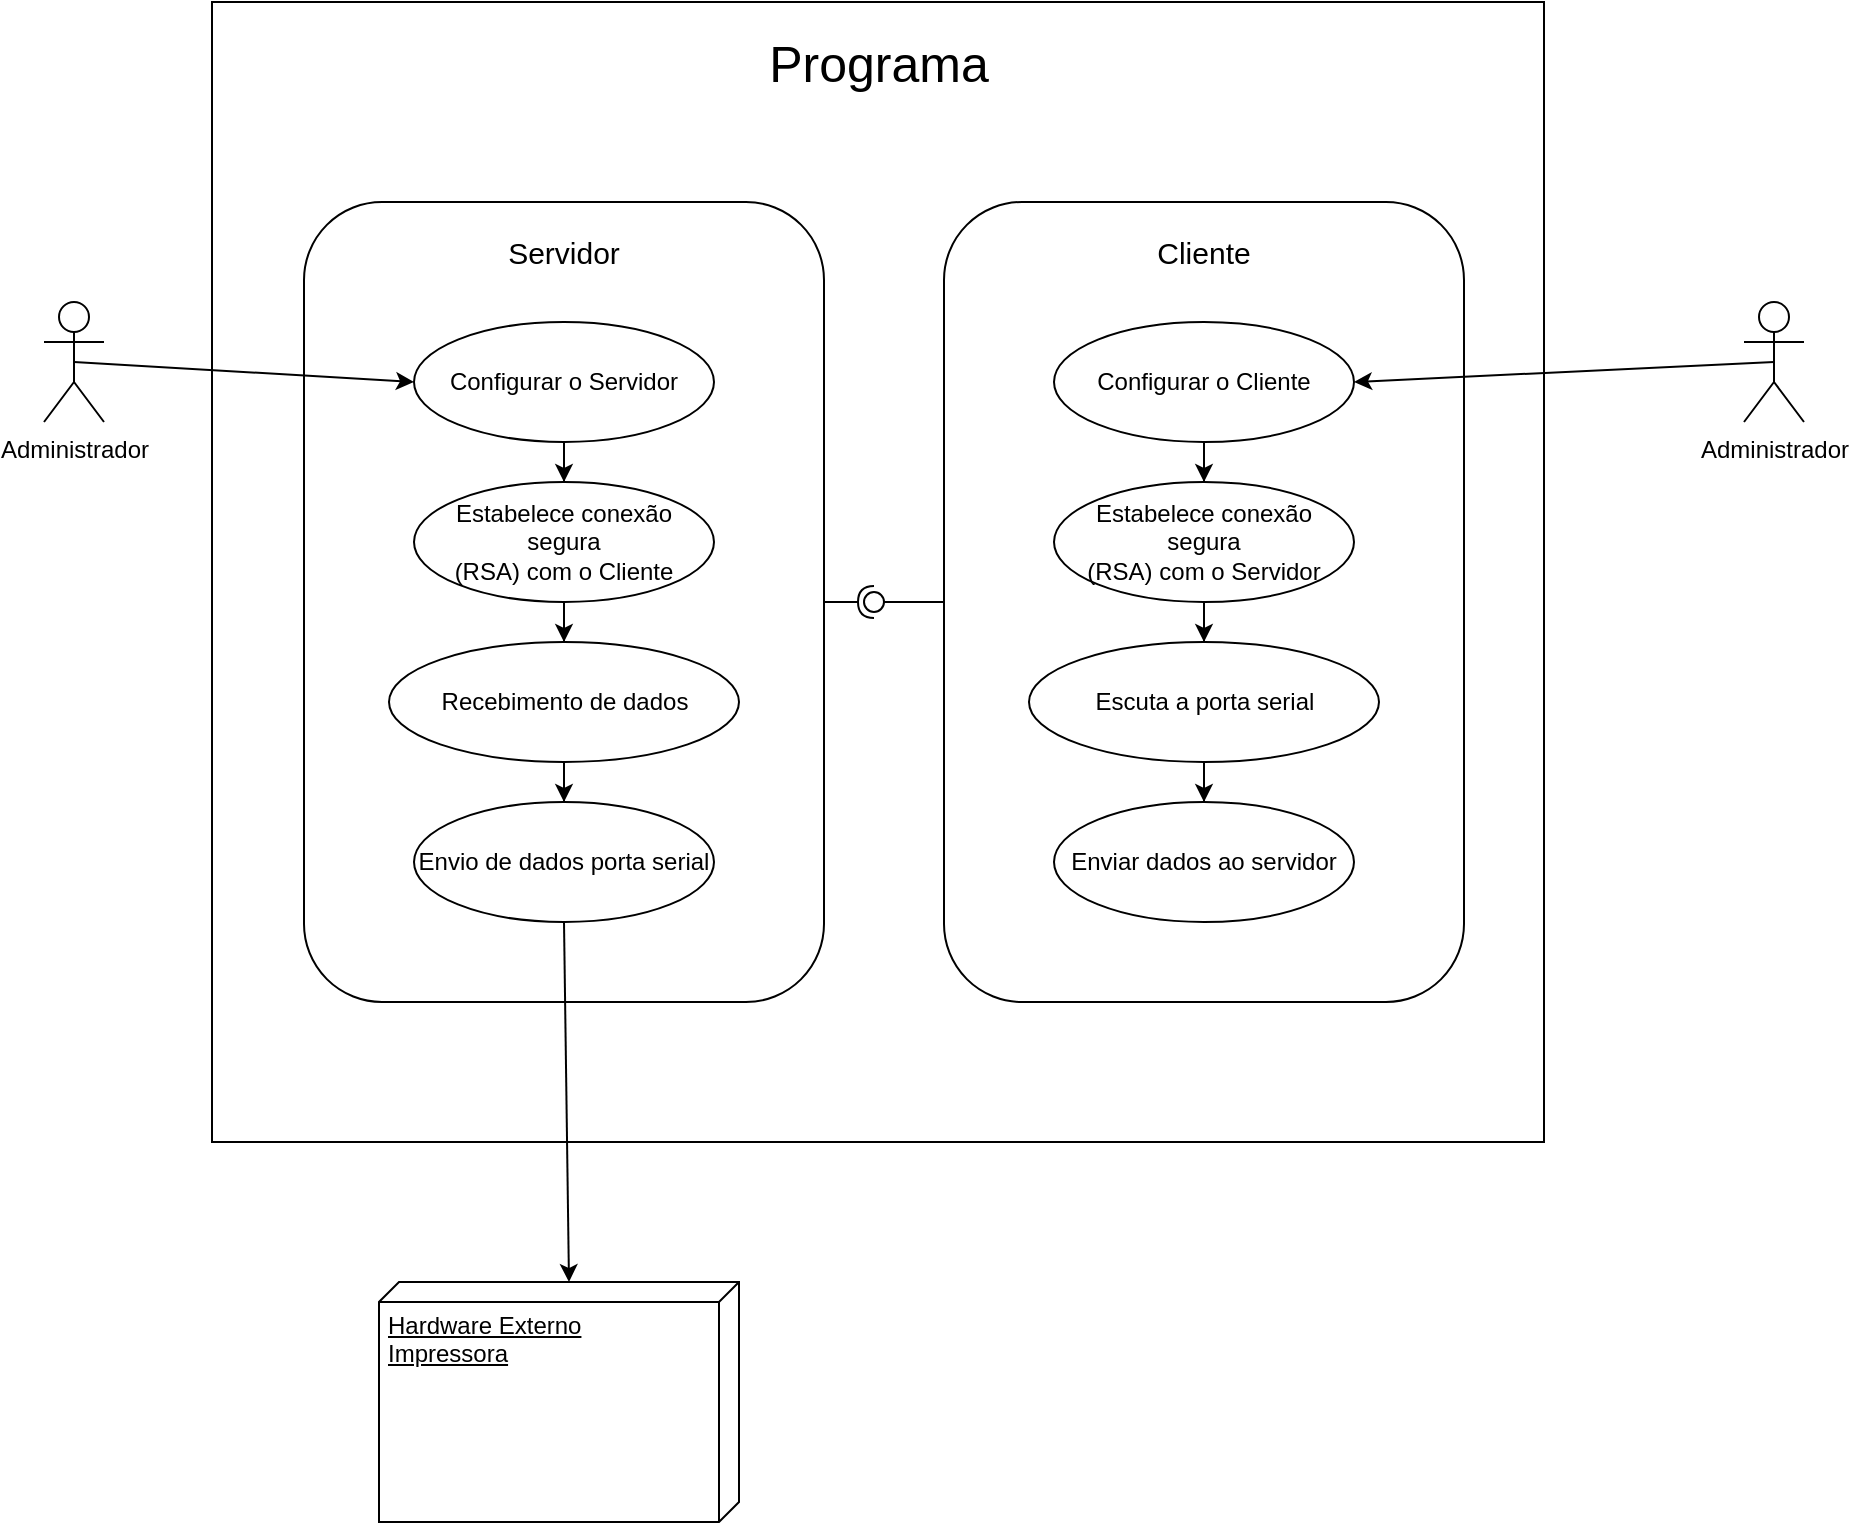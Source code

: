 <mxfile version="26.2.13">
  <diagram name="Página-1" id="5tl5lUIXddi7ZRPMdtCS">
    <mxGraphModel dx="1671" dy="925" grid="1" gridSize="10" guides="1" tooltips="1" connect="1" arrows="1" fold="1" page="1" pageScale="1" pageWidth="827" pageHeight="1169" math="0" shadow="0">
      <root>
        <mxCell id="0" />
        <mxCell id="1" parent="0" />
        <mxCell id="U0Hp-pH1qIizd4nqvluJ-61" value="" style="rounded=0;whiteSpace=wrap;html=1;" parent="1" vertex="1">
          <mxGeometry x="124" y="170" width="666" height="570" as="geometry" />
        </mxCell>
        <mxCell id="U0Hp-pH1qIizd4nqvluJ-62" value="Programa" style="text;html=1;align=center;verticalAlign=middle;resizable=0;points=[];autosize=1;strokeColor=none;fillColor=none;fontSize=25;" parent="1" vertex="1">
          <mxGeometry x="392" y="180" width="130" height="40" as="geometry" />
        </mxCell>
        <mxCell id="U0Hp-pH1qIizd4nqvluJ-64" value="" style="rounded=1;whiteSpace=wrap;html=1;" parent="1" vertex="1">
          <mxGeometry x="170" y="270" width="260" height="400" as="geometry" />
        </mxCell>
        <mxCell id="U0Hp-pH1qIizd4nqvluJ-65" value="Servidor" style="text;html=1;align=center;verticalAlign=middle;whiteSpace=wrap;rounded=0;fontSize=15;" parent="1" vertex="1">
          <mxGeometry x="270" y="280" width="60" height="30" as="geometry" />
        </mxCell>
        <mxCell id="U0Hp-pH1qIizd4nqvluJ-66" value="" style="rounded=1;whiteSpace=wrap;html=1;" parent="1" vertex="1">
          <mxGeometry x="490" y="270" width="260" height="400" as="geometry" />
        </mxCell>
        <mxCell id="U0Hp-pH1qIizd4nqvluJ-67" value="Cliente" style="text;html=1;align=center;verticalAlign=middle;whiteSpace=wrap;rounded=0;fontSize=15;" parent="1" vertex="1">
          <mxGeometry x="590" y="280" width="60" height="30" as="geometry" />
        </mxCell>
        <mxCell id="U0Hp-pH1qIizd4nqvluJ-72" style="rounded=0;orthogonalLoop=1;jettySize=auto;html=1;exitX=0.5;exitY=0.5;exitDx=0;exitDy=0;exitPerimeter=0;entryX=0;entryY=0.5;entryDx=0;entryDy=0;" parent="1" source="U0Hp-pH1qIizd4nqvluJ-68" target="U0Hp-pH1qIizd4nqvluJ-70" edge="1">
          <mxGeometry relative="1" as="geometry" />
        </mxCell>
        <mxCell id="U0Hp-pH1qIizd4nqvluJ-68" value="Administrador" style="shape=umlActor;verticalLabelPosition=bottom;verticalAlign=top;html=1;outlineConnect=0;" parent="1" vertex="1">
          <mxGeometry x="40" y="320" width="30" height="60" as="geometry" />
        </mxCell>
        <mxCell id="U0Hp-pH1qIizd4nqvluJ-73" style="edgeStyle=orthogonalEdgeStyle;rounded=0;orthogonalLoop=1;jettySize=auto;html=1;exitX=0.5;exitY=1;exitDx=0;exitDy=0;" parent="1" source="U0Hp-pH1qIizd4nqvluJ-70" target="U0Hp-pH1qIizd4nqvluJ-71" edge="1">
          <mxGeometry relative="1" as="geometry" />
        </mxCell>
        <mxCell id="U0Hp-pH1qIizd4nqvluJ-70" value="&lt;div&gt;Configurar o Servidor&lt;/div&gt;" style="ellipse;whiteSpace=wrap;html=1;" parent="1" vertex="1">
          <mxGeometry x="225" y="330" width="150" height="60" as="geometry" />
        </mxCell>
        <mxCell id="U0Hp-pH1qIizd4nqvluJ-75" value="" style="edgeStyle=orthogonalEdgeStyle;rounded=0;orthogonalLoop=1;jettySize=auto;html=1;" parent="1" source="U0Hp-pH1qIizd4nqvluJ-71" target="U0Hp-pH1qIizd4nqvluJ-74" edge="1">
          <mxGeometry relative="1" as="geometry" />
        </mxCell>
        <mxCell id="U0Hp-pH1qIizd4nqvluJ-71" value="&lt;div&gt;Estabelece conexão segura&lt;/div&gt;&lt;div&gt;(RSA) com o Cliente&lt;/div&gt;" style="ellipse;whiteSpace=wrap;html=1;" parent="1" vertex="1">
          <mxGeometry x="225" y="410" width="150" height="60" as="geometry" />
        </mxCell>
        <mxCell id="U0Hp-pH1qIizd4nqvluJ-77" value="" style="edgeStyle=orthogonalEdgeStyle;rounded=0;orthogonalLoop=1;jettySize=auto;html=1;" parent="1" source="U0Hp-pH1qIizd4nqvluJ-74" target="U0Hp-pH1qIizd4nqvluJ-76" edge="1">
          <mxGeometry relative="1" as="geometry" />
        </mxCell>
        <mxCell id="U0Hp-pH1qIizd4nqvluJ-74" value="Recebimento de dados" style="ellipse;whiteSpace=wrap;html=1;" parent="1" vertex="1">
          <mxGeometry x="212.5" y="490" width="175" height="60" as="geometry" />
        </mxCell>
        <mxCell id="U0Hp-pH1qIizd4nqvluJ-76" value="Envio de dados porta serial" style="ellipse;whiteSpace=wrap;html=1;" parent="1" vertex="1">
          <mxGeometry x="225" y="570" width="150" height="60" as="geometry" />
        </mxCell>
        <mxCell id="tTjTtHQu4x3UStfjjnVe-3" style="edgeStyle=orthogonalEdgeStyle;rounded=0;orthogonalLoop=1;jettySize=auto;html=1;exitX=0.5;exitY=1;exitDx=0;exitDy=0;" edge="1" parent="1" source="tTjTtHQu4x3UStfjjnVe-4" target="tTjTtHQu4x3UStfjjnVe-6">
          <mxGeometry relative="1" as="geometry" />
        </mxCell>
        <mxCell id="tTjTtHQu4x3UStfjjnVe-4" value="&lt;div&gt;Configurar o Cliente&lt;/div&gt;" style="ellipse;whiteSpace=wrap;html=1;" vertex="1" parent="1">
          <mxGeometry x="545" y="330" width="150" height="60" as="geometry" />
        </mxCell>
        <mxCell id="tTjTtHQu4x3UStfjjnVe-5" value="" style="edgeStyle=orthogonalEdgeStyle;rounded=0;orthogonalLoop=1;jettySize=auto;html=1;" edge="1" parent="1" source="tTjTtHQu4x3UStfjjnVe-6" target="tTjTtHQu4x3UStfjjnVe-8">
          <mxGeometry relative="1" as="geometry" />
        </mxCell>
        <mxCell id="tTjTtHQu4x3UStfjjnVe-6" value="&lt;div&gt;Estabelece conexão segura&lt;/div&gt;&lt;div&gt;(RSA) com o Servidor&lt;/div&gt;" style="ellipse;whiteSpace=wrap;html=1;" vertex="1" parent="1">
          <mxGeometry x="545" y="410" width="150" height="60" as="geometry" />
        </mxCell>
        <mxCell id="tTjTtHQu4x3UStfjjnVe-7" value="" style="edgeStyle=orthogonalEdgeStyle;rounded=0;orthogonalLoop=1;jettySize=auto;html=1;" edge="1" parent="1" source="tTjTtHQu4x3UStfjjnVe-8" target="tTjTtHQu4x3UStfjjnVe-10">
          <mxGeometry relative="1" as="geometry" />
        </mxCell>
        <mxCell id="tTjTtHQu4x3UStfjjnVe-8" value="Escuta a porta serial" style="ellipse;whiteSpace=wrap;html=1;" vertex="1" parent="1">
          <mxGeometry x="532.5" y="490" width="175" height="60" as="geometry" />
        </mxCell>
        <mxCell id="tTjTtHQu4x3UStfjjnVe-10" value="Enviar dados ao servidor" style="ellipse;whiteSpace=wrap;html=1;" vertex="1" parent="1">
          <mxGeometry x="545" y="570" width="150" height="60" as="geometry" />
        </mxCell>
        <mxCell id="tTjTtHQu4x3UStfjjnVe-13" style="rounded=0;orthogonalLoop=1;jettySize=auto;html=1;exitX=0.5;exitY=0.5;exitDx=0;exitDy=0;exitPerimeter=0;entryX=1;entryY=0.5;entryDx=0;entryDy=0;" edge="1" parent="1" source="tTjTtHQu4x3UStfjjnVe-12" target="tTjTtHQu4x3UStfjjnVe-4">
          <mxGeometry relative="1" as="geometry" />
        </mxCell>
        <mxCell id="tTjTtHQu4x3UStfjjnVe-12" value="Administrador" style="shape=umlActor;verticalLabelPosition=bottom;verticalAlign=top;html=1;outlineConnect=0;" vertex="1" parent="1">
          <mxGeometry x="890" y="320" width="30" height="60" as="geometry" />
        </mxCell>
        <mxCell id="tTjTtHQu4x3UStfjjnVe-20" value="" style="rounded=0;orthogonalLoop=1;jettySize=auto;html=1;endArrow=halfCircle;endFill=0;endSize=6;strokeWidth=1;sketch=0;exitX=1;exitY=0.5;exitDx=0;exitDy=0;" edge="1" parent="1" source="tTjTtHQu4x3UStfjjnVe-22">
          <mxGeometry relative="1" as="geometry">
            <mxPoint x="430" y="480" as="sourcePoint" />
            <mxPoint x="455" y="470" as="targetPoint" />
          </mxGeometry>
        </mxCell>
        <mxCell id="tTjTtHQu4x3UStfjjnVe-21" value="" style="rounded=0;orthogonalLoop=1;jettySize=auto;html=1;endArrow=oval;endFill=0;sketch=0;sourcePerimeterSpacing=0;targetPerimeterSpacing=0;endSize=10;exitX=0;exitY=0.5;exitDx=0;exitDy=0;" edge="1" target="tTjTtHQu4x3UStfjjnVe-22" parent="1" source="U0Hp-pH1qIizd4nqvluJ-66">
          <mxGeometry relative="1" as="geometry">
            <mxPoint x="450" y="695" as="sourcePoint" />
          </mxGeometry>
        </mxCell>
        <mxCell id="tTjTtHQu4x3UStfjjnVe-23" value="" style="rounded=0;orthogonalLoop=1;jettySize=auto;html=1;endArrow=halfCircle;endFill=0;endSize=6;strokeWidth=1;sketch=0;exitX=1;exitY=0.5;exitDx=0;exitDy=0;" edge="1" parent="1" source="U0Hp-pH1qIizd4nqvluJ-64" target="tTjTtHQu4x3UStfjjnVe-22">
          <mxGeometry relative="1" as="geometry">
            <mxPoint x="430" y="470" as="sourcePoint" />
            <mxPoint x="455" y="470" as="targetPoint" />
          </mxGeometry>
        </mxCell>
        <mxCell id="tTjTtHQu4x3UStfjjnVe-22" value="" style="ellipse;whiteSpace=wrap;html=1;align=center;aspect=fixed;fillColor=none;strokeColor=none;resizable=0;perimeter=centerPerimeter;rotatable=0;allowArrows=0;points=[];outlineConnect=1;" vertex="1" parent="1">
          <mxGeometry x="450" y="465" width="10" height="10" as="geometry" />
        </mxCell>
        <mxCell id="tTjTtHQu4x3UStfjjnVe-24" value="Hardware Externo&lt;div&gt;Impressora&lt;/div&gt;" style="verticalAlign=top;align=left;spacingTop=8;spacingLeft=2;spacingRight=12;shape=cube;size=10;direction=south;fontStyle=4;html=1;whiteSpace=wrap;" vertex="1" parent="1">
          <mxGeometry x="207.5" y="810" width="180" height="120" as="geometry" />
        </mxCell>
        <mxCell id="tTjTtHQu4x3UStfjjnVe-25" style="rounded=0;orthogonalLoop=1;jettySize=auto;html=1;exitX=0.5;exitY=1;exitDx=0;exitDy=0;entryX=0;entryY=0;entryDx=0;entryDy=85;entryPerimeter=0;" edge="1" parent="1" source="U0Hp-pH1qIizd4nqvluJ-76" target="tTjTtHQu4x3UStfjjnVe-24">
          <mxGeometry relative="1" as="geometry" />
        </mxCell>
      </root>
    </mxGraphModel>
  </diagram>
</mxfile>
